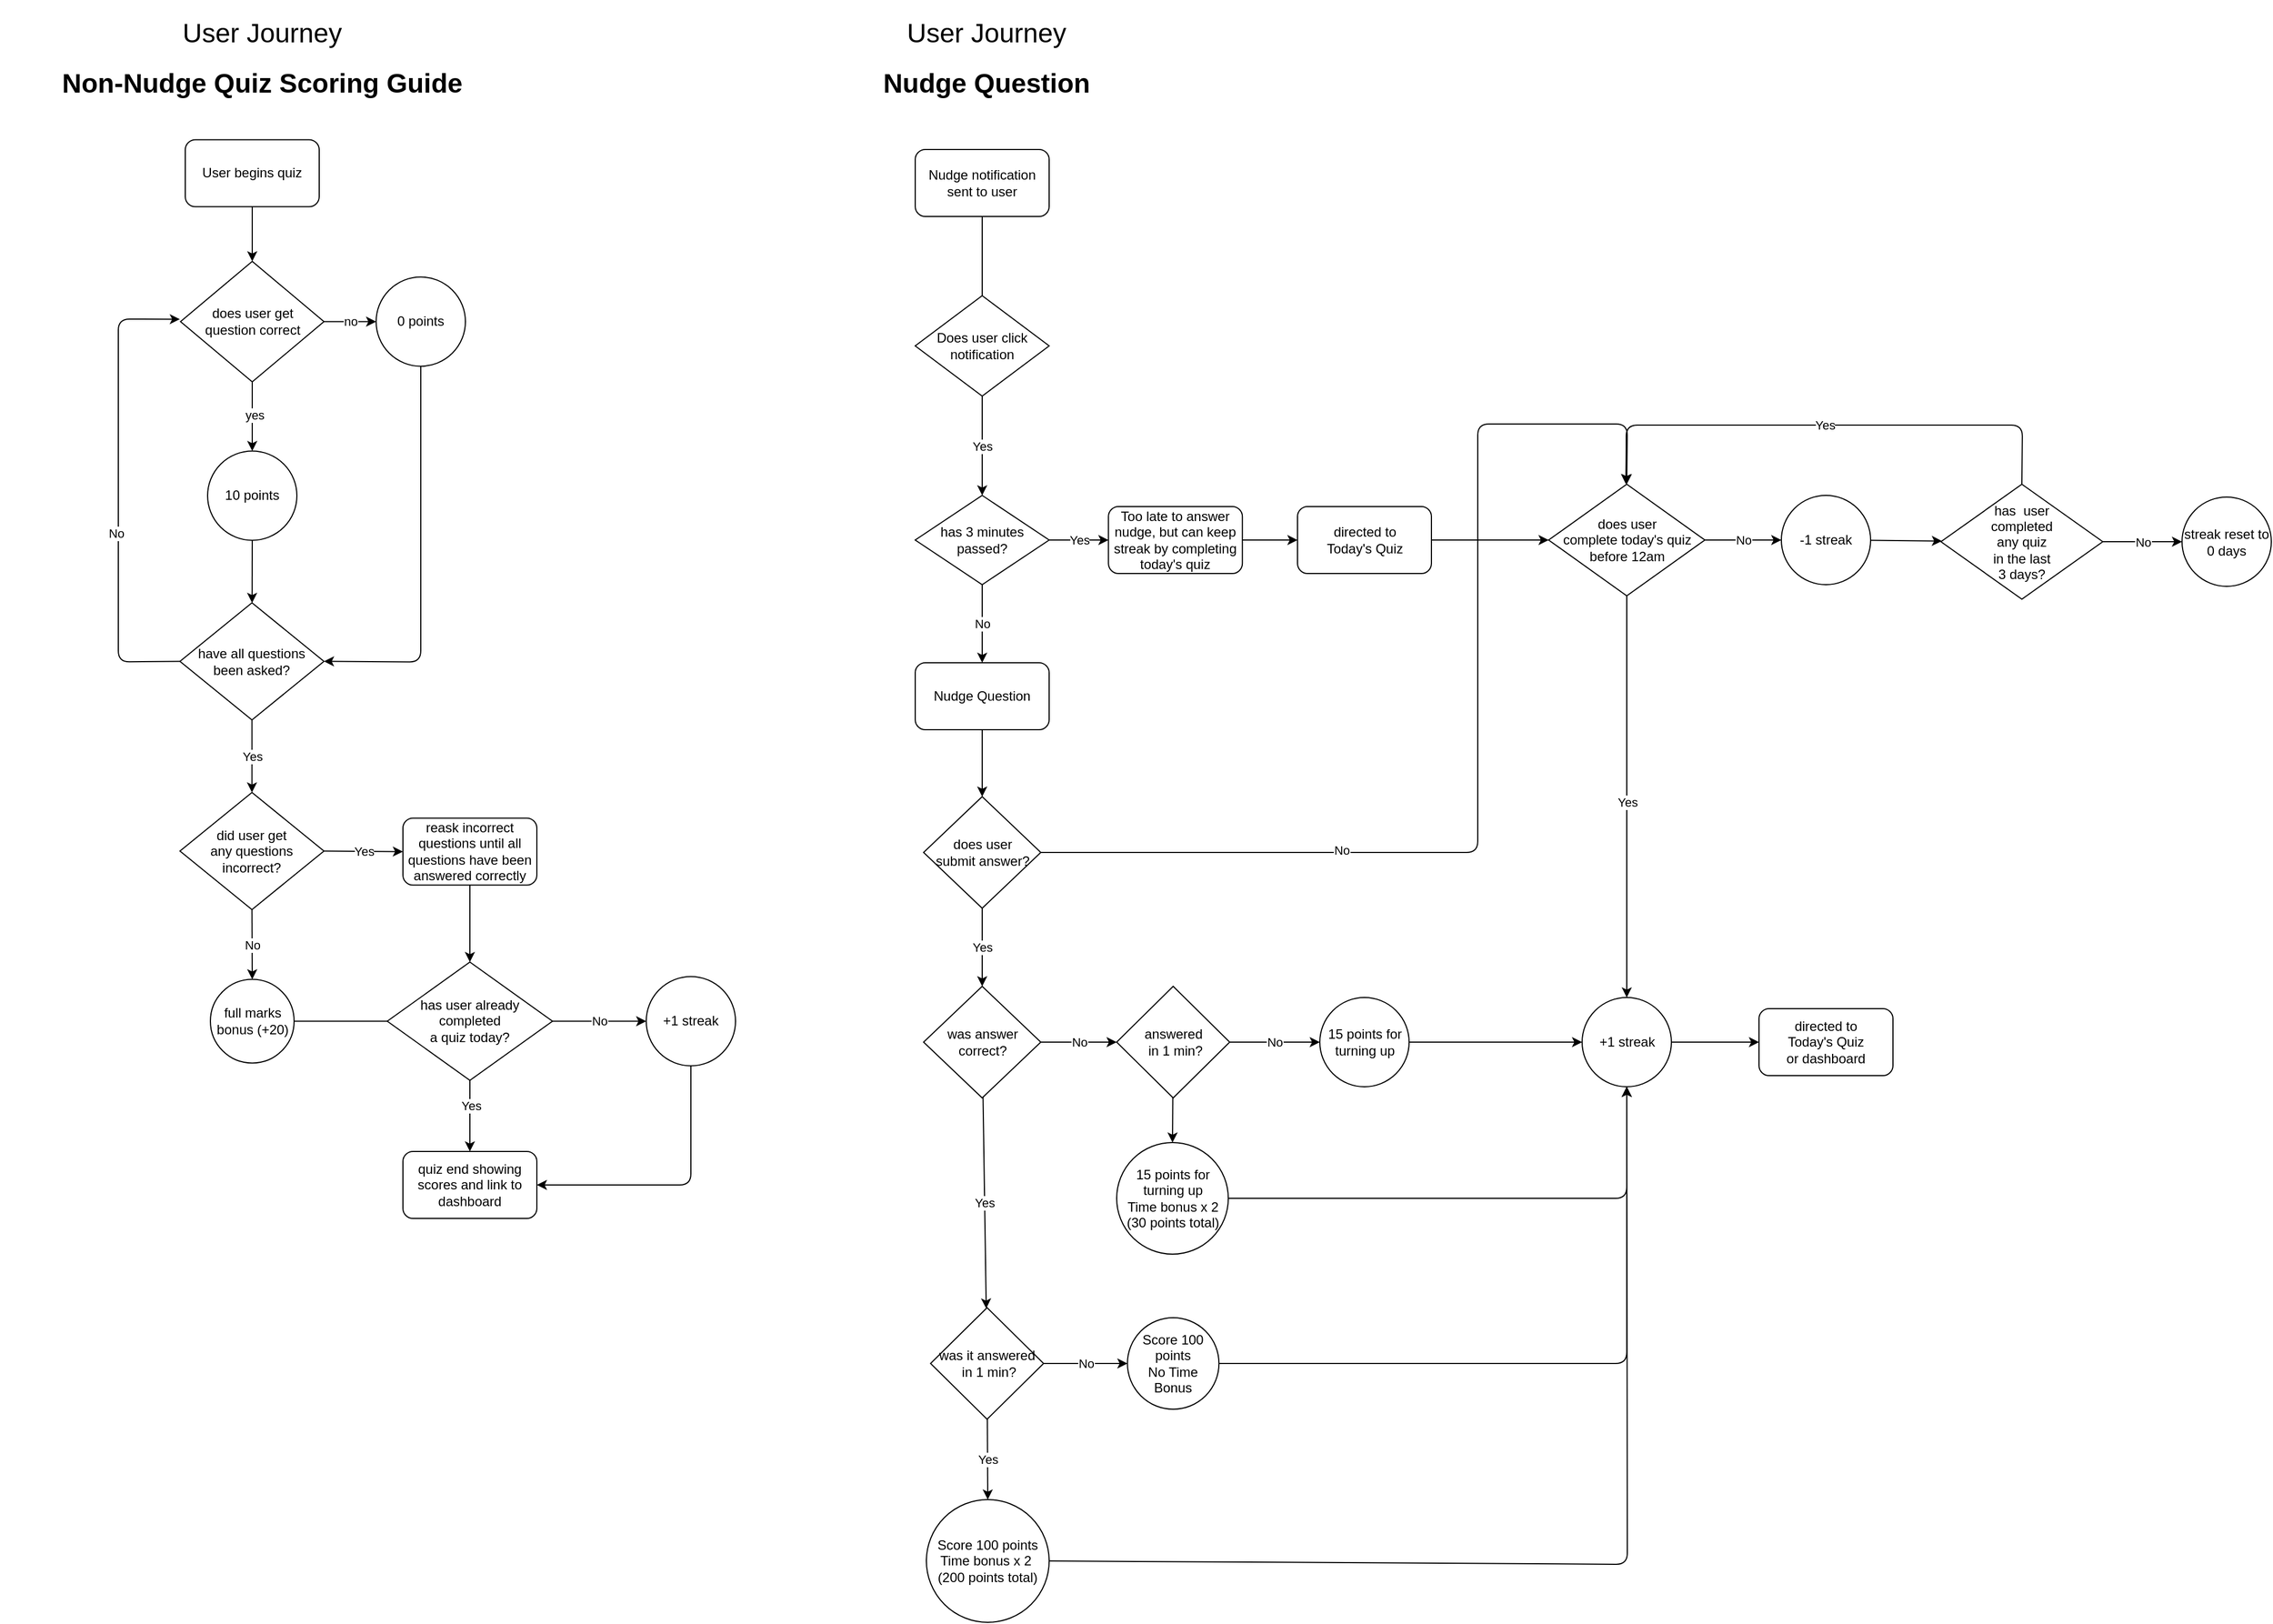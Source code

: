 <mxfile>
    <diagram id="qyU1db9KLMcStEmuU9S3" name="Page-1">
        <mxGraphModel dx="1911" dy="1133" grid="0" gridSize="10" guides="1" tooltips="1" connect="1" arrows="1" fold="1" page="0" pageScale="1" pageWidth="850" pageHeight="1100" math="0" shadow="0">
            <root>
                <mxCell id="0"/>
                <mxCell id="1" parent="0"/>
                <mxCell id="4" value="Yes" style="edgeStyle=none;html=1;exitX=0.5;exitY=1;exitDx=0;exitDy=0;" edge="1" parent="1" source="52" target="3">
                    <mxGeometry relative="1" as="geometry">
                        <mxPoint x="370" y="230" as="sourcePoint"/>
                        <Array as="points">
                            <mxPoint x="370" y="250"/>
                        </Array>
                    </mxGeometry>
                </mxCell>
                <mxCell id="12" value="No" style="edgeStyle=none;html=1;" edge="1" parent="1" source="3" target="11">
                    <mxGeometry relative="1" as="geometry">
                        <Array as="points">
                            <mxPoint x="370" y="380"/>
                        </Array>
                    </mxGeometry>
                </mxCell>
                <mxCell id="31" value="Yes" style="edgeStyle=none;html=1;entryX=0;entryY=0.5;entryDx=0;entryDy=0;" edge="1" parent="1" source="3" target="56">
                    <mxGeometry relative="1" as="geometry">
                        <mxPoint x="483.44" y="320" as="targetPoint"/>
                    </mxGeometry>
                </mxCell>
                <mxCell id="3" value="has 3 minutes passed?" style="rhombus;whiteSpace=wrap;html=1;" vertex="1" parent="1">
                    <mxGeometry x="310" y="280" width="120" height="80" as="geometry"/>
                </mxCell>
                <mxCell id="32" value="" style="edgeStyle=none;html=1;exitX=1;exitY=0.5;exitDx=0;exitDy=0;entryX=0;entryY=0.5;entryDx=0;entryDy=0;" edge="1" parent="1" target="8">
                    <mxGeometry relative="1" as="geometry">
                        <mxPoint x="597.18" y="320" as="sourcePoint"/>
                        <mxPoint x="810.62" y="270" as="targetPoint"/>
                    </mxGeometry>
                </mxCell>
                <mxCell id="59" style="edgeStyle=none;html=1;exitX=1;exitY=0.5;exitDx=0;exitDy=0;entryX=0.5;entryY=1;entryDx=0;entryDy=0;" edge="1" parent="1" source="8" target="58">
                    <mxGeometry relative="1" as="geometry"/>
                </mxCell>
                <mxCell id="8" value="directed to&lt;br&gt;Today's Quiz" style="rounded=1;whiteSpace=wrap;html=1;" vertex="1" parent="1">
                    <mxGeometry x="652.5" y="290" width="120" height="60" as="geometry"/>
                </mxCell>
                <mxCell id="14" style="edgeStyle=none;html=1;exitX=0.5;exitY=1;exitDx=0;exitDy=0;entryX=0.5;entryY=0;entryDx=0;entryDy=0;" edge="1" parent="1" source="11" target="63">
                    <mxGeometry relative="1" as="geometry"/>
                </mxCell>
                <mxCell id="11" value="Nudge Question" style="rounded=1;whiteSpace=wrap;html=1;" vertex="1" parent="1">
                    <mxGeometry x="310" y="430" width="120" height="60" as="geometry"/>
                </mxCell>
                <mxCell id="16" value="No" style="edgeStyle=none;html=1;exitX=1;exitY=0.5;exitDx=0;exitDy=0;entryX=0.5;entryY=1;entryDx=0;entryDy=0;" edge="1" parent="1" source="13" target="19">
                    <mxGeometry relative="1" as="geometry">
                        <mxPoint x="482.5" y="760" as="targetPoint"/>
                    </mxGeometry>
                </mxCell>
                <mxCell id="18" value="Yes" style="edgeStyle=none;html=1;" edge="1" parent="1" source="13" target="17">
                    <mxGeometry relative="1" as="geometry"/>
                </mxCell>
                <mxCell id="13" value="was answer correct?" style="rhombus;whiteSpace=wrap;html=1;" vertex="1" parent="1">
                    <mxGeometry x="317.5" y="720" width="105" height="100" as="geometry"/>
                </mxCell>
                <mxCell id="21" value="" style="edgeStyle=none;html=1;entryX=0;entryY=0.5;entryDx=0;entryDy=0;" edge="1" parent="1" source="17" target="38">
                    <mxGeometry relative="1" as="geometry">
                        <mxPoint x="481.13" y="1058" as="targetPoint"/>
                    </mxGeometry>
                </mxCell>
                <mxCell id="22" value="No" style="edgeLabel;html=1;align=center;verticalAlign=middle;resizable=0;points=[];" vertex="1" connectable="0" parent="21">
                    <mxGeometry x="-0.391" y="2" relative="1" as="geometry">
                        <mxPoint x="15" y="2" as="offset"/>
                    </mxGeometry>
                </mxCell>
                <mxCell id="24" value="Yes" style="edgeStyle=none;html=1;entryX=0.5;entryY=0;entryDx=0;entryDy=0;" edge="1" parent="1" source="17" target="44">
                    <mxGeometry relative="1" as="geometry">
                        <mxPoint x="374.379" y="1158.0" as="targetPoint"/>
                    </mxGeometry>
                </mxCell>
                <mxCell id="17" value="was it answered&lt;br&gt;&amp;nbsp;in 1 min?" style="rhombus;whiteSpace=wrap;html=1;direction=south;" vertex="1" parent="1">
                    <mxGeometry x="323.75" y="1008" width="101.25" height="100" as="geometry"/>
                </mxCell>
                <mxCell id="26" value="No" style="edgeStyle=none;html=1;entryX=0;entryY=0.5;entryDx=0;entryDy=0;" edge="1" parent="1" source="19" target="34">
                    <mxGeometry relative="1" as="geometry">
                        <mxPoint x="658.5" y="770" as="targetPoint"/>
                    </mxGeometry>
                </mxCell>
                <mxCell id="28" value="" style="edgeStyle=none;html=1;entryX=0.5;entryY=0;entryDx=0;entryDy=0;" edge="1" parent="1" source="19" target="35">
                    <mxGeometry relative="1" as="geometry">
                        <mxPoint x="541.133" y="860" as="targetPoint"/>
                    </mxGeometry>
                </mxCell>
                <mxCell id="19" value="answered&lt;br&gt;&amp;nbsp;in 1 min?" style="rhombus;whiteSpace=wrap;html=1;direction=south;" vertex="1" parent="1">
                    <mxGeometry x="490.5" y="720" width="101.25" height="100" as="geometry"/>
                </mxCell>
                <mxCell id="40" style="edgeStyle=none;html=1;exitX=1;exitY=0.5;exitDx=0;exitDy=0;entryX=0;entryY=0.5;entryDx=0;entryDy=0;" edge="1" parent="1" source="34" target="39">
                    <mxGeometry relative="1" as="geometry"/>
                </mxCell>
                <mxCell id="34" value="15 points for&lt;br&gt;turning up" style="ellipse;whiteSpace=wrap;html=1;aspect=fixed;" vertex="1" parent="1">
                    <mxGeometry x="672.5" y="730" width="80" height="80" as="geometry"/>
                </mxCell>
                <mxCell id="42" style="edgeStyle=none;html=1;exitX=1;exitY=0.5;exitDx=0;exitDy=0;entryX=0.5;entryY=1;entryDx=0;entryDy=0;" edge="1" parent="1" source="35" target="39">
                    <mxGeometry relative="1" as="geometry">
                        <Array as="points">
                            <mxPoint x="947.5" y="910"/>
                        </Array>
                    </mxGeometry>
                </mxCell>
                <mxCell id="35" value="15 points for turning up&lt;br&gt;Time bonus x 2&lt;br&gt;(30 points total)" style="ellipse;whiteSpace=wrap;html=1;aspect=fixed;" vertex="1" parent="1">
                    <mxGeometry x="490.5" y="860" width="100" height="100" as="geometry"/>
                </mxCell>
                <mxCell id="43" style="edgeStyle=none;html=1;exitX=1;exitY=0.5;exitDx=0;exitDy=0;entryX=0.5;entryY=1;entryDx=0;entryDy=0;" edge="1" parent="1" source="38" target="39">
                    <mxGeometry relative="1" as="geometry">
                        <Array as="points">
                            <mxPoint x="947.5" y="1058"/>
                        </Array>
                    </mxGeometry>
                </mxCell>
                <mxCell id="38" value="Score 100 points&lt;br&gt;No Time Bonus" style="ellipse;whiteSpace=wrap;html=1;aspect=fixed;" vertex="1" parent="1">
                    <mxGeometry x="500.13" y="1017" width="82" height="82" as="geometry"/>
                </mxCell>
                <mxCell id="54" value="" style="edgeStyle=none;html=1;entryX=0;entryY=0.5;entryDx=0;entryDy=0;" edge="1" parent="1" source="39" target="53">
                    <mxGeometry relative="1" as="geometry">
                        <mxPoint x="1102.5" y="770" as="targetPoint"/>
                    </mxGeometry>
                </mxCell>
                <mxCell id="39" value="+1 streak" style="ellipse;whiteSpace=wrap;html=1;aspect=fixed;" vertex="1" parent="1">
                    <mxGeometry x="907.5" y="730" width="80" height="80" as="geometry"/>
                </mxCell>
                <mxCell id="45" style="edgeStyle=none;html=1;exitX=1;exitY=0.5;exitDx=0;exitDy=0;entryX=0.5;entryY=1;entryDx=0;entryDy=0;" edge="1" parent="1" source="44" target="39">
                    <mxGeometry relative="1" as="geometry">
                        <Array as="points">
                            <mxPoint x="948" y="1238"/>
                        </Array>
                    </mxGeometry>
                </mxCell>
                <mxCell id="44" value="Score 100 points&lt;br&gt;Time bonus x 2&amp;nbsp;&lt;br&gt;(200 points total)" style="ellipse;whiteSpace=wrap;html=1;aspect=fixed;" vertex="1" parent="1">
                    <mxGeometry x="320" y="1180" width="110" height="110" as="geometry"/>
                </mxCell>
                <mxCell id="46" value="&lt;h1&gt;&lt;span style=&quot;font-weight: normal;&quot;&gt;User Journey&lt;/span&gt;&lt;/h1&gt;&lt;h1 style=&quot;&quot;&gt;Nudge Question&lt;/h1&gt;" style="text;html=1;strokeColor=none;fillColor=none;spacing=5;spacingTop=-20;whiteSpace=wrap;overflow=hidden;rounded=0;align=center;" vertex="1" parent="1">
                    <mxGeometry x="139.38" y="-154" width="470" height="120" as="geometry"/>
                </mxCell>
                <mxCell id="51" value="" style="edgeStyle=none;html=1;" edge="1" parent="1" source="50">
                    <mxGeometry relative="1" as="geometry">
                        <mxPoint x="370" y="131" as="targetPoint"/>
                    </mxGeometry>
                </mxCell>
                <mxCell id="50" value="Nudge notification sent to user" style="rounded=1;whiteSpace=wrap;html=1;" vertex="1" parent="1">
                    <mxGeometry x="310" y="-30" width="120" height="60" as="geometry"/>
                </mxCell>
                <mxCell id="52" value="Does user click notification" style="rhombus;whiteSpace=wrap;html=1;" vertex="1" parent="1">
                    <mxGeometry x="310" y="101" width="120" height="90" as="geometry"/>
                </mxCell>
                <mxCell id="53" value="directed to &lt;br&gt;Today's Quiz&lt;br&gt;or dashboard" style="rounded=1;whiteSpace=wrap;html=1;" vertex="1" parent="1">
                    <mxGeometry x="1066" y="740" width="120" height="60" as="geometry"/>
                </mxCell>
                <mxCell id="56" value="Too late to answer nudge, but can keep streak by completing today's quiz" style="rounded=1;whiteSpace=wrap;html=1;" vertex="1" parent="1">
                    <mxGeometry x="483.12" y="290" width="120" height="60" as="geometry"/>
                </mxCell>
                <mxCell id="60" value="Yes" style="edgeStyle=none;html=1;exitX=1;exitY=0.5;exitDx=0;exitDy=0;entryX=0.5;entryY=0;entryDx=0;entryDy=0;" edge="1" parent="1" source="58" target="39">
                    <mxGeometry x="0.028" relative="1" as="geometry">
                        <Array as="points"/>
                        <mxPoint as="offset"/>
                    </mxGeometry>
                </mxCell>
                <mxCell id="62" value="No" style="edgeStyle=none;html=1;" edge="1" parent="1" source="58" target="61">
                    <mxGeometry relative="1" as="geometry"/>
                </mxCell>
                <mxCell id="58" value="does user &lt;br&gt;complete today's quiz &lt;br&gt;before 12am" style="rhombus;whiteSpace=wrap;html=1;direction=south;" vertex="1" parent="1">
                    <mxGeometry x="877.5" y="270" width="140" height="100" as="geometry"/>
                </mxCell>
                <mxCell id="73" value="" style="edgeStyle=none;html=1;" edge="1" parent="1" source="61" target="72">
                    <mxGeometry relative="1" as="geometry"/>
                </mxCell>
                <mxCell id="61" value="-1 streak" style="ellipse;whiteSpace=wrap;html=1;" vertex="1" parent="1">
                    <mxGeometry x="1085.995" y="280" width="80" height="80" as="geometry"/>
                </mxCell>
                <mxCell id="65" value="Yes" style="edgeStyle=none;html=1;exitX=0.5;exitY=1;exitDx=0;exitDy=0;" edge="1" parent="1" source="63">
                    <mxGeometry relative="1" as="geometry">
                        <mxPoint x="370" y="720" as="targetPoint"/>
                        <Array as="points"/>
                    </mxGeometry>
                </mxCell>
                <mxCell id="70" style="edgeStyle=none;html=1;exitX=1;exitY=0.5;exitDx=0;exitDy=0;entryX=0;entryY=0.5;entryDx=0;entryDy=0;" edge="1" parent="1" source="63" target="58">
                    <mxGeometry relative="1" as="geometry">
                        <mxPoint x="948" y="211" as="targetPoint"/>
                        <Array as="points">
                            <mxPoint x="814" y="600"/>
                            <mxPoint x="814" y="216"/>
                            <mxPoint x="948" y="216"/>
                        </Array>
                    </mxGeometry>
                </mxCell>
                <mxCell id="71" value="No" style="edgeLabel;html=1;align=center;verticalAlign=middle;resizable=0;points=[];" vertex="1" connectable="0" parent="70">
                    <mxGeometry x="-0.441" y="2" relative="1" as="geometry">
                        <mxPoint as="offset"/>
                    </mxGeometry>
                </mxCell>
                <mxCell id="63" value="does user &lt;br&gt;submit answer?" style="rhombus;whiteSpace=wrap;html=1;" vertex="1" parent="1">
                    <mxGeometry x="317.5" y="550" width="105" height="100" as="geometry"/>
                </mxCell>
                <mxCell id="75" value="No" style="edgeStyle=none;html=1;" edge="1" parent="1" source="72" target="74">
                    <mxGeometry relative="1" as="geometry"/>
                </mxCell>
                <mxCell id="76" value="Yes" style="edgeStyle=none;html=1;exitX=0.5;exitY=0;exitDx=0;exitDy=0;" edge="1" parent="1" source="72">
                    <mxGeometry relative="1" as="geometry">
                        <mxPoint x="946.706" y="269.882" as="targetPoint"/>
                        <Array as="points">
                            <mxPoint x="1302" y="217"/>
                            <mxPoint x="1110" y="217"/>
                            <mxPoint x="947" y="217"/>
                            <mxPoint x="947" y="242"/>
                        </Array>
                    </mxGeometry>
                </mxCell>
                <mxCell id="72" value="has&amp;nbsp; user &lt;br&gt;completed &lt;br&gt;any quiz&lt;br&gt;in the&amp;nbsp;last &lt;br&gt;3 days?" style="rhombus;whiteSpace=wrap;html=1;" vertex="1" parent="1">
                    <mxGeometry x="1229" y="270" width="145" height="103" as="geometry"/>
                </mxCell>
                <mxCell id="74" value="streak reset to 0 days" style="ellipse;whiteSpace=wrap;html=1;" vertex="1" parent="1">
                    <mxGeometry x="1444.995" y="281.5" width="80" height="80" as="geometry"/>
                </mxCell>
                <mxCell id="78" value="&lt;h1&gt;&lt;span style=&quot;font-weight: normal;&quot;&gt;User Journey&lt;/span&gt;&lt;/h1&gt;&lt;h1 style=&quot;&quot;&gt;Non-Nudge Quiz Scoring Guide&lt;/h1&gt;" style="text;html=1;strokeColor=none;fillColor=none;spacing=5;spacingTop=-20;whiteSpace=wrap;overflow=hidden;rounded=0;align=center;" vertex="1" parent="1">
                    <mxGeometry x="-510" y="-154" width="470" height="120" as="geometry"/>
                </mxCell>
                <mxCell id="81" value="" style="edgeStyle=none;html=1;" edge="1" parent="1" source="79" target="80">
                    <mxGeometry relative="1" as="geometry"/>
                </mxCell>
                <mxCell id="79" value="User begins quiz" style="rounded=1;whiteSpace=wrap;html=1;" vertex="1" parent="1">
                    <mxGeometry x="-344" y="-38.75" width="120" height="60" as="geometry"/>
                </mxCell>
                <mxCell id="83" value="yes" style="edgeStyle=none;html=1;exitX=0.5;exitY=1;exitDx=0;exitDy=0;" edge="1" parent="1" source="80" target="82">
                    <mxGeometry x="-0.038" y="2" relative="1" as="geometry">
                        <mxPoint as="offset"/>
                    </mxGeometry>
                </mxCell>
                <mxCell id="85" value="no" style="edgeStyle=none;html=1;" edge="1" parent="1" source="80" target="84">
                    <mxGeometry relative="1" as="geometry"/>
                </mxCell>
                <mxCell id="80" value="does user get &lt;br&gt;question correct" style="rhombus;whiteSpace=wrap;html=1;" vertex="1" parent="1">
                    <mxGeometry x="-348.25" y="70.25" width="128.5" height="108" as="geometry"/>
                </mxCell>
                <mxCell id="87" style="edgeStyle=none;html=1;exitX=0.5;exitY=1;exitDx=0;exitDy=0;" edge="1" parent="1" source="82" target="86">
                    <mxGeometry relative="1" as="geometry"/>
                </mxCell>
                <mxCell id="82" value="10 points" style="ellipse;whiteSpace=wrap;html=1;aspect=fixed;" vertex="1" parent="1">
                    <mxGeometry x="-324" y="240.25" width="80" height="80" as="geometry"/>
                </mxCell>
                <mxCell id="90" style="edgeStyle=none;html=1;exitX=0.5;exitY=1;exitDx=0;exitDy=0;entryX=1;entryY=0.5;entryDx=0;entryDy=0;" edge="1" parent="1" source="84" target="86">
                    <mxGeometry relative="1" as="geometry">
                        <Array as="points">
                            <mxPoint x="-133" y="429.25"/>
                        </Array>
                    </mxGeometry>
                </mxCell>
                <mxCell id="84" value="0 points" style="ellipse;whiteSpace=wrap;html=1;aspect=fixed;" vertex="1" parent="1">
                    <mxGeometry x="-173" y="84.25" width="80" height="80" as="geometry"/>
                </mxCell>
                <mxCell id="88" style="edgeStyle=none;html=1;exitX=0;exitY=0.5;exitDx=0;exitDy=0;" edge="1" parent="1" source="86">
                    <mxGeometry relative="1" as="geometry">
                        <mxPoint x="-348.833" y="122.083" as="targetPoint"/>
                        <Array as="points">
                            <mxPoint x="-404" y="429.25"/>
                            <mxPoint x="-404" y="122"/>
                        </Array>
                    </mxGeometry>
                </mxCell>
                <mxCell id="89" value="No" style="edgeLabel;html=1;align=center;verticalAlign=middle;resizable=0;points=[];" vertex="1" connectable="0" parent="88">
                    <mxGeometry x="-0.182" y="2" relative="1" as="geometry">
                        <mxPoint as="offset"/>
                    </mxGeometry>
                </mxCell>
                <mxCell id="91" value="Yes" style="edgeStyle=none;html=1;exitX=0.5;exitY=1;exitDx=0;exitDy=0;entryX=0.5;entryY=0;entryDx=0;entryDy=0;" edge="1" parent="1" source="86" target="92">
                    <mxGeometry relative="1" as="geometry">
                        <mxPoint x="-283.833" y="526.25" as="targetPoint"/>
                    </mxGeometry>
                </mxCell>
                <mxCell id="86" value="have all questions &lt;br&gt;been asked?" style="rhombus;whiteSpace=wrap;html=1;" vertex="1" parent="1">
                    <mxGeometry x="-348.75" y="376.25" width="129" height="105" as="geometry"/>
                </mxCell>
                <mxCell id="93" value="No" style="edgeStyle=none;html=1;exitX=0.5;exitY=1;exitDx=0;exitDy=0;entryX=0.5;entryY=0;entryDx=0;entryDy=0;" edge="1" parent="1" source="92" target="106">
                    <mxGeometry relative="1" as="geometry">
                        <mxPoint x="-284" y="721.25" as="targetPoint"/>
                    </mxGeometry>
                </mxCell>
                <mxCell id="95" value="Yes" style="edgeStyle=none;html=1;exitX=1;exitY=0.5;exitDx=0;exitDy=0;entryX=0;entryY=0.5;entryDx=0;entryDy=0;" edge="1" parent="1" source="92" target="94">
                    <mxGeometry relative="1" as="geometry"/>
                </mxCell>
                <mxCell id="92" value="did user get &lt;br&gt;any questions &lt;br&gt;incorrect?" style="rhombus;whiteSpace=wrap;html=1;" vertex="1" parent="1">
                    <mxGeometry x="-348.75" y="546.25" width="129" height="105" as="geometry"/>
                </mxCell>
                <mxCell id="103" style="edgeStyle=none;html=1;exitX=0.5;exitY=1;exitDx=0;exitDy=0;" edge="1" parent="1" source="94" target="107">
                    <mxGeometry relative="1" as="geometry">
                        <mxPoint x="3" y="726" as="targetPoint"/>
                    </mxGeometry>
                </mxCell>
                <mxCell id="94" value="reask incorrect questions until all questions have been answered correctly" style="rounded=1;whiteSpace=wrap;html=1;" vertex="1" parent="1">
                    <mxGeometry x="-149" y="569.25" width="120" height="60" as="geometry"/>
                </mxCell>
                <mxCell id="105" style="edgeStyle=none;html=1;exitX=1;exitY=0.5;exitDx=0;exitDy=0;entryX=0;entryY=0.5;entryDx=0;entryDy=0;startArrow=none;" edge="1" parent="1" source="107">
                    <mxGeometry relative="1" as="geometry">
                        <mxPoint x="-246" y="751.25" as="sourcePoint"/>
                        <mxPoint x="-57" y="756" as="targetPoint"/>
                    </mxGeometry>
                </mxCell>
                <mxCell id="106" value="full marks bonus (+20)" style="ellipse;whiteSpace=wrap;html=1;aspect=fixed;" vertex="1" parent="1">
                    <mxGeometry x="-321.5" y="713.75" width="75" height="75" as="geometry"/>
                </mxCell>
                <mxCell id="109" value="quiz end showing scores and link to dashboard" style="rounded=1;whiteSpace=wrap;html=1;" vertex="1" parent="1">
                    <mxGeometry x="-149" y="868" width="120" height="60" as="geometry"/>
                </mxCell>
                <mxCell id="110" value="" style="edgeStyle=none;html=1;exitX=1;exitY=0.5;exitDx=0;exitDy=0;entryX=0;entryY=0.5;entryDx=0;entryDy=0;endArrow=none;" edge="1" parent="1" source="106" target="107">
                    <mxGeometry relative="1" as="geometry">
                        <mxPoint x="-246.5" y="751.25" as="sourcePoint"/>
                        <mxPoint x="-35" y="756" as="targetPoint"/>
                    </mxGeometry>
                </mxCell>
                <mxCell id="112" value="No" style="edgeStyle=none;html=1;exitX=1;exitY=0.5;exitDx=0;exitDy=0;entryX=0;entryY=0.5;entryDx=0;entryDy=0;" edge="1" parent="1" source="107" target="111">
                    <mxGeometry relative="1" as="geometry"/>
                </mxCell>
                <mxCell id="113" style="edgeStyle=none;html=1;exitX=0.5;exitY=1;exitDx=0;exitDy=0;entryX=0.5;entryY=0;entryDx=0;entryDy=0;" edge="1" parent="1" source="107" target="109">
                    <mxGeometry relative="1" as="geometry"/>
                </mxCell>
                <mxCell id="114" value="Yes" style="edgeLabel;html=1;align=center;verticalAlign=middle;resizable=0;points=[];" vertex="1" connectable="0" parent="113">
                    <mxGeometry x="-0.31" y="1" relative="1" as="geometry">
                        <mxPoint as="offset"/>
                    </mxGeometry>
                </mxCell>
                <mxCell id="107" value="has user already&lt;br&gt;completed &lt;br&gt;a quiz today?" style="rhombus;whiteSpace=wrap;html=1;" vertex="1" parent="1">
                    <mxGeometry x="-163" y="698.25" width="148" height="106" as="geometry"/>
                </mxCell>
                <mxCell id="115" style="edgeStyle=none;html=1;exitX=0.5;exitY=1;exitDx=0;exitDy=0;entryX=1;entryY=0.5;entryDx=0;entryDy=0;" edge="1" parent="1" source="111" target="109">
                    <mxGeometry relative="1" as="geometry">
                        <Array as="points">
                            <mxPoint x="109" y="898"/>
                        </Array>
                    </mxGeometry>
                </mxCell>
                <mxCell id="111" value="+1 streak" style="ellipse;whiteSpace=wrap;html=1;aspect=fixed;" vertex="1" parent="1">
                    <mxGeometry x="69" y="711.25" width="80" height="80" as="geometry"/>
                </mxCell>
            </root>
        </mxGraphModel>
    </diagram>
</mxfile>